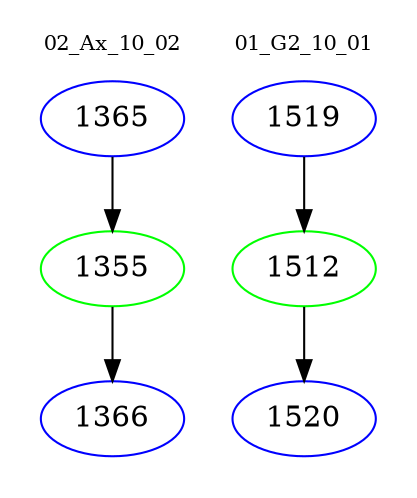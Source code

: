 digraph{
subgraph cluster_0 {
color = white
label = "02_Ax_10_02";
fontsize=10;
T0_1365 [label="1365", color="blue"]
T0_1365 -> T0_1355 [color="black"]
T0_1355 [label="1355", color="green"]
T0_1355 -> T0_1366 [color="black"]
T0_1366 [label="1366", color="blue"]
}
subgraph cluster_1 {
color = white
label = "01_G2_10_01";
fontsize=10;
T1_1519 [label="1519", color="blue"]
T1_1519 -> T1_1512 [color="black"]
T1_1512 [label="1512", color="green"]
T1_1512 -> T1_1520 [color="black"]
T1_1520 [label="1520", color="blue"]
}
}
